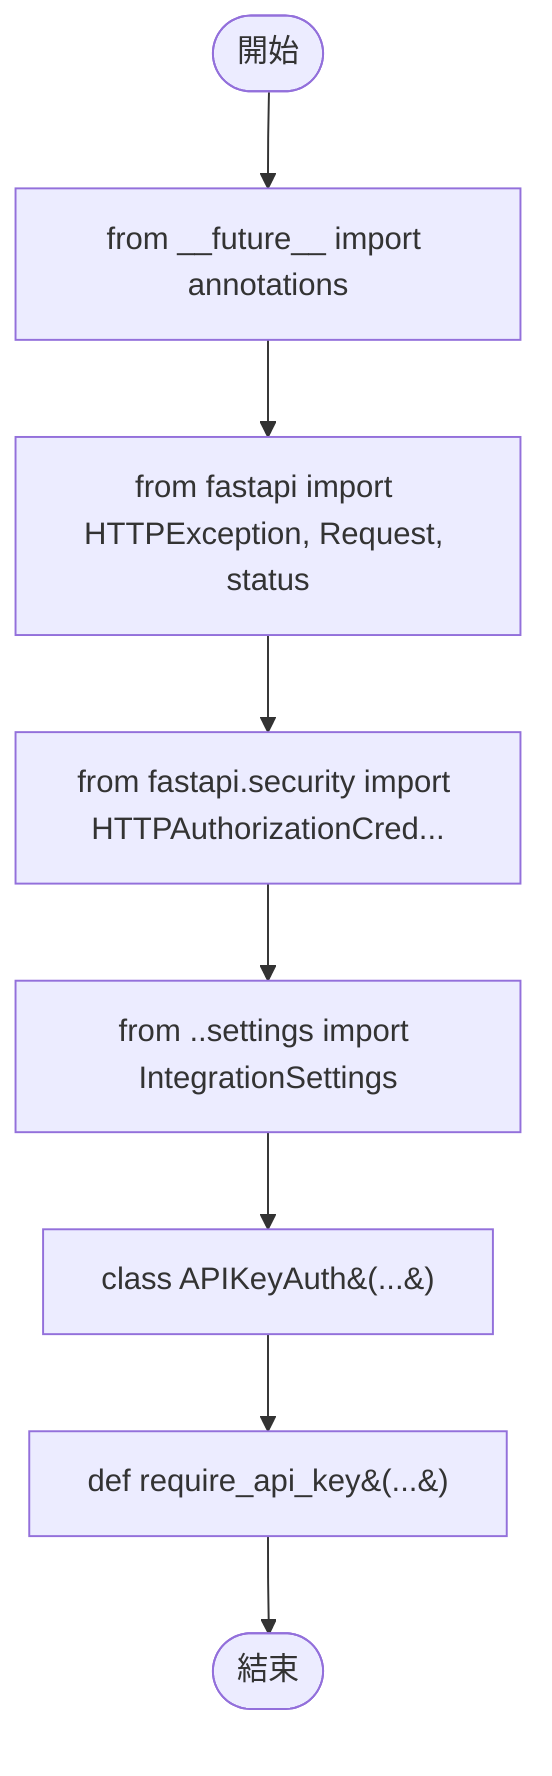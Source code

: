 flowchart TB
    n1([開始])
    n2([結束])
    n3[from __future__ import annotations]
    n4[from fastapi import HTTPException, Request, status]
    n5[from fastapi.security import HTTPAuthorizationCred...]
    n6[from ..settings import IntegrationSettings]
    n7[class APIKeyAuth&#40;...&#41;]
    n8[def require_api_key&#40;...&#41;]
    n1 --> n3
    n3 --> n4
    n4 --> n5
    n5 --> n6
    n6 --> n7
    n7 --> n8
    n8 --> n2